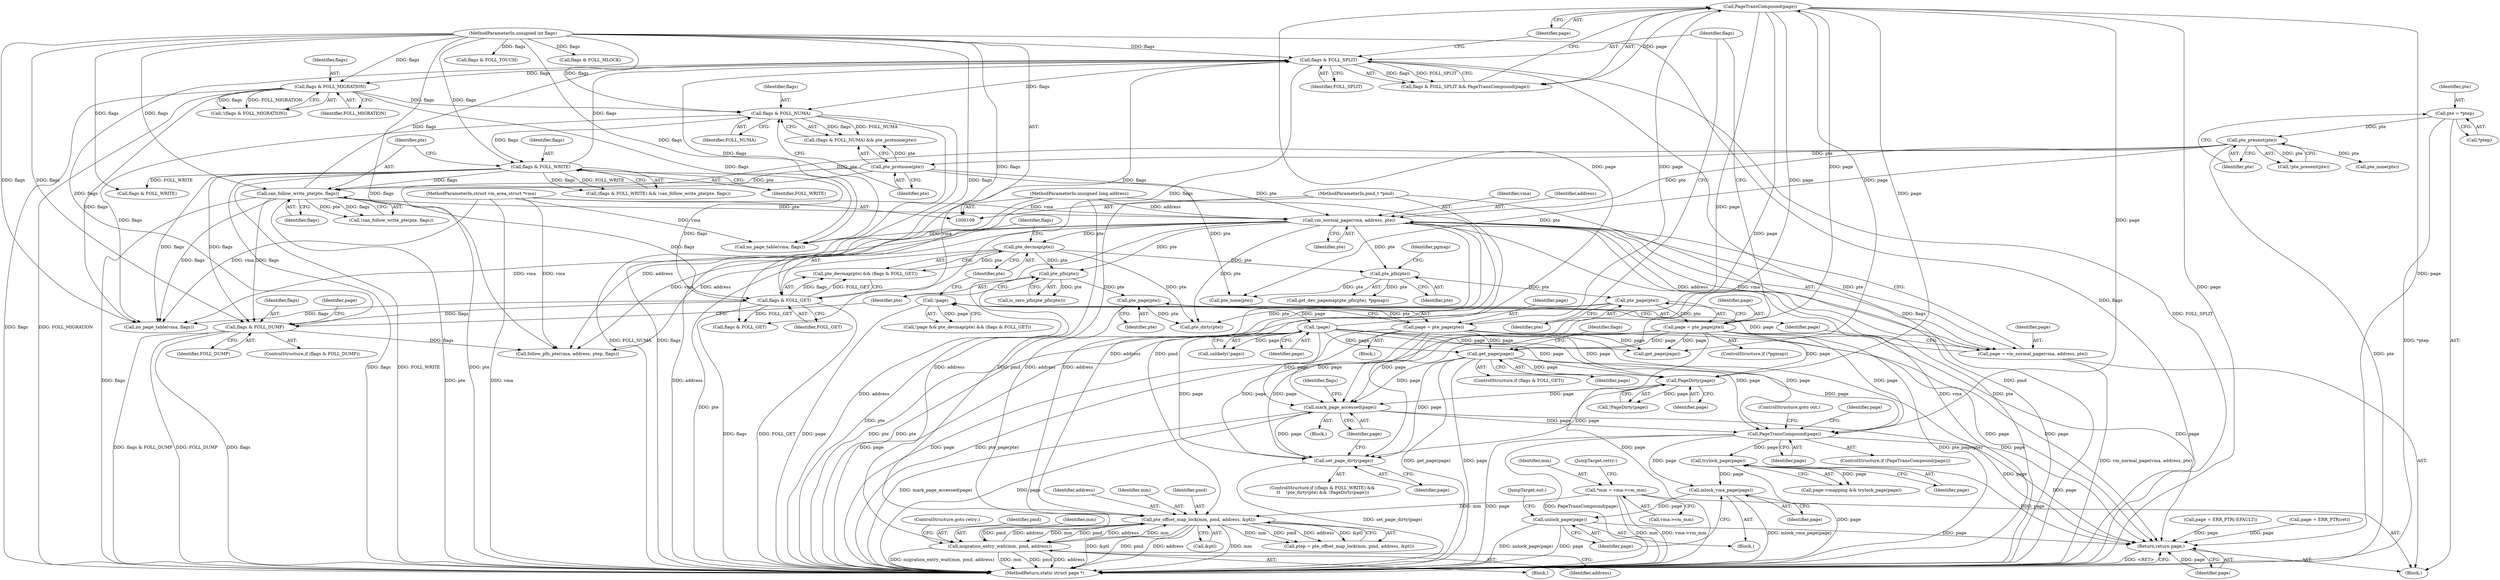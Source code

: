digraph "0_linux_6b3a707736301c2128ca85ce85fb13f60b5e350a_4@API" {
"1000360" [label="(Call,mlock_vma_page(page))"];
"1000348" [label="(Call,PageTransCompound(page))"];
"1000284" [label="(Call,PageTransCompound(page))"];
"1000232" [label="(Call,page = pte_page(pte))"];
"1000234" [label="(Call,pte_page(pte))"];
"1000225" [label="(Call,pte_pfn(pte))"];
"1000206" [label="(Call,vm_normal_page(vma, address, pte))"];
"1000109" [label="(MethodParameterIn,struct vm_area_struct *vma)"];
"1000137" [label="(Call,pte_offset_map_lock(mm, pmd, address, &ptl))"];
"1000116" [label="(Call,*mm = vma->vm_mm)"];
"1000176" [label="(Call,migration_entry_wait(mm, pmd, address))"];
"1000111" [label="(MethodParameterIn,pmd_t *pmd)"];
"1000110" [label="(MethodParameterIn,unsigned long address)"];
"1000186" [label="(Call,pte_protnone(pte))"];
"1000149" [label="(Call,pte_present(pte))"];
"1000143" [label="(Call,pte = *ptep)"];
"1000195" [label="(Call,can_follow_write_pte(pte, flags))"];
"1000191" [label="(Call,flags & FOLL_WRITE)"];
"1000183" [label="(Call,flags & FOLL_NUMA)"];
"1000281" [label="(Call,flags & FOLL_SPLIT)"];
"1000217" [label="(Call,flags & FOLL_GET)"];
"1000112" [label="(MethodParameterIn,unsigned int flags)"];
"1000245" [label="(Call,flags & FOLL_DUMP)"];
"1000156" [label="(Call,flags & FOLL_MIGRATION)"];
"1000215" [label="(Call,pte_devmap(pte))"];
"1000241" [label="(Call,!page)"];
"1000212" [label="(Call,!page)"];
"1000204" [label="(Call,page = vm_normal_page(vma, address, pte))"];
"1000260" [label="(Call,page = pte_page(pte))"];
"1000262" [label="(Call,pte_page(pte))"];
"1000257" [label="(Call,pte_pfn(pte))"];
"1000313" [label="(Call,get_page(page))"];
"1000334" [label="(Call,mark_page_accessed(page))"];
"1000330" [label="(Call,PageDirty(page))"];
"1000332" [label="(Call,set_page_dirty(page))"];
"1000356" [label="(Call,trylock_page(page))"];
"1000362" [label="(Call,unlock_page(page))"];
"1000368" [label="(Return,return page;)"];
"1000224" [label="(Call,get_dev_pagemap(pte_pfn(pte), *pgmap))"];
"1000204" [label="(Call,page = vm_normal_page(vma, address, pte))"];
"1000283" [label="(Identifier,FOLL_SPLIT)"];
"1000177" [label="(Identifier,mm)"];
"1000241" [label="(Call,!page)"];
"1000226" [label="(Identifier,pte)"];
"1000137" [label="(Call,pte_offset_map_lock(mm, pmd, address, &ptl))"];
"1000118" [label="(Call,vma->vm_mm)"];
"1000257" [label="(Call,pte_pfn(pte))"];
"1000335" [label="(Identifier,page)"];
"1000357" [label="(Identifier,page)"];
"1000187" [label="(Identifier,pte)"];
"1000250" [label="(Identifier,page)"];
"1000369" [label="(Identifier,page)"];
"1000183" [label="(Call,flags & FOLL_NUMA)"];
"1000364" [label="(JumpTarget,out:)"];
"1000213" [label="(Identifier,page)"];
"1000233" [label="(Identifier,page)"];
"1000135" [label="(Call,ptep = pte_offset_map_lock(mm, pmd, address, &ptl))"];
"1000332" [label="(Call,set_page_dirty(page))"];
"1000260" [label="(Call,page = pte_page(pte))"];
"1000139" [label="(Identifier,pmd)"];
"1000362" [label="(Call,unlock_page(page))"];
"1000180" [label="(ControlStructure,goto retry;)"];
"1000109" [label="(MethodParameterIn,struct vm_area_struct *vma)"];
"1000132" [label="(Call,no_page_table(vma, flags))"];
"1000225" [label="(Call,pte_pfn(pte))"];
"1000246" [label="(Identifier,flags)"];
"1000179" [label="(Identifier,address)"];
"1000322" [label="(Call,flags & FOLL_WRITE)"];
"1000316" [label="(Call,flags & FOLL_TOUCH)"];
"1000339" [label="(Identifier,flags)"];
"1000185" [label="(Identifier,FOLL_NUMA)"];
"1000209" [label="(Identifier,pte)"];
"1000361" [label="(Identifier,page)"];
"1000116" [label="(Call,*mm = vma->vm_mm)"];
"1000258" [label="(Identifier,pte)"];
"1000330" [label="(Call,PageDirty(page))"];
"1000194" [label="(Call,!can_follow_write_pte(pte, flags))"];
"1000329" [label="(Call,!PageDirty(page))"];
"1000381" [label="(Call,no_page_table(vma, flags))"];
"1000212" [label="(Call,!page)"];
"1000333" [label="(Identifier,page)"];
"1000191" [label="(Call,flags & FOLL_WRITE)"];
"1000140" [label="(Identifier,address)"];
"1000261" [label="(Identifier,page)"];
"1000327" [label="(Call,pte_dirty(pte))"];
"1000217" [label="(Call,flags & FOLL_GET)"];
"1000138" [label="(Identifier,mm)"];
"1000157" [label="(Identifier,flags)"];
"1000144" [label="(Identifier,pte)"];
"1000229" [label="(ControlStructure,if (*pgmap))"];
"1000259" [label="(Block,)"];
"1000117" [label="(Identifier,mm)"];
"1000376" [label="(Call,pte_none(pte))"];
"1000384" [label="(MethodReturn,static struct page *)"];
"1000235" [label="(Identifier,pte)"];
"1000284" [label="(Call,PageTransCompound(page))"];
"1000245" [label="(Call,flags & FOLL_DUMP)"];
"1000242" [label="(Identifier,page)"];
"1000282" [label="(Identifier,flags)"];
"1000352" [label="(Call,page->mapping && trylock_page(page))"];
"1000148" [label="(Call,!pte_present(pte))"];
"1000228" [label="(Identifier,pgmap)"];
"1000350" [label="(ControlStructure,goto out;)"];
"1000232" [label="(Call,page = pte_page(pte))"];
"1000334" [label="(Call,mark_page_accessed(page))"];
"1000216" [label="(Identifier,pte)"];
"1000151" [label="(Block,)"];
"1000263" [label="(Identifier,pte)"];
"1000143" [label="(Call,pte = *ptep)"];
"1000190" [label="(Call,(flags & FOLL_WRITE) && !can_follow_write_pte(pte, flags))"];
"1000161" [label="(Call,pte_none(pte))"];
"1000114" [label="(Block,)"];
"1000285" [label="(Identifier,page)"];
"1000141" [label="(Call,&ptl)"];
"1000186" [label="(Call,pte_protnone(pte))"];
"1000184" [label="(Identifier,flags)"];
"1000309" [label="(ControlStructure,if (flags & FOLL_GET))"];
"1000195" [label="(Call,can_follow_write_pte(pte, flags))"];
"1000155" [label="(Call,!(flags & FOLL_MIGRATION))"];
"1000314" [label="(Identifier,page)"];
"1000110" [label="(MethodParameterIn,unsigned long address)"];
"1000269" [label="(Call,follow_pfn_pte(vma, address, ptep, flags))"];
"1000240" [label="(Call,unlikely(!page))"];
"1000211" [label="(Call,!page && pte_devmap(pte) && (flags & FOLL_GET))"];
"1000234" [label="(Call,pte_page(pte))"];
"1000197" [label="(Identifier,flags)"];
"1000363" [label="(Identifier,page)"];
"1000244" [label="(ControlStructure,if (flags & FOLL_DUMP))"];
"1000176" [label="(Call,migration_entry_wait(mm, pmd, address))"];
"1000112" [label="(MethodParameterIn,unsigned int flags)"];
"1000158" [label="(Identifier,FOLL_MIGRATION)"];
"1000196" [label="(Identifier,pte)"];
"1000349" [label="(Identifier,page)"];
"1000149" [label="(Call,pte_present(pte))"];
"1000193" [label="(Identifier,FOLL_WRITE)"];
"1000207" [label="(Identifier,vma)"];
"1000347" [label="(ControlStructure,if (PageTransCompound(page)))"];
"1000262" [label="(Call,pte_page(pte))"];
"1000320" [label="(ControlStructure,if ((flags & FOLL_WRITE) &&\n \t\t    !pte_dirty(pte) && !PageDirty(page)))"];
"1000288" [label="(Call,get_page(page))"];
"1000338" [label="(Call,flags & FOLL_MLOCK)"];
"1000192" [label="(Identifier,flags)"];
"1000156" [label="(Call,flags & FOLL_MIGRATION)"];
"1000280" [label="(Call,flags & FOLL_SPLIT && PageTransCompound(page))"];
"1000348" [label="(Call,PageTransCompound(page))"];
"1000150" [label="(Identifier,pte)"];
"1000313" [label="(Call,get_page(page))"];
"1000218" [label="(Identifier,flags)"];
"1000368" [label="(Return,return page;)"];
"1000125" [label="(JumpTarget,retry:)"];
"1000247" [label="(Identifier,FOLL_DUMP)"];
"1000354" [label="(Identifier,page)"];
"1000182" [label="(Call,(flags & FOLL_NUMA) && pte_protnone(pte))"];
"1000256" [label="(Call,is_zero_pfn(pte_pfn(pte)))"];
"1000219" [label="(Identifier,FOLL_GET)"];
"1000145" [label="(Call,*ptep)"];
"1000214" [label="(Call,pte_devmap(pte) && (flags & FOLL_GET))"];
"1000178" [label="(Identifier,pmd)"];
"1000281" [label="(Call,flags & FOLL_SPLIT)"];
"1000205" [label="(Identifier,page)"];
"1000249" [label="(Call,page = ERR_PTR(-EFAULT))"];
"1000356" [label="(Call,trylock_page(page))"];
"1000358" [label="(Block,)"];
"1000111" [label="(MethodParameterIn,pmd_t *pmd)"];
"1000215" [label="(Call,pte_devmap(pte))"];
"1000206" [label="(Call,vm_normal_page(vma, address, pte))"];
"1000319" [label="(Block,)"];
"1000331" [label="(Identifier,page)"];
"1000360" [label="(Call,mlock_vma_page(page))"];
"1000317" [label="(Identifier,flags)"];
"1000208" [label="(Identifier,address)"];
"1000274" [label="(Call,page = ERR_PTR(ret))"];
"1000310" [label="(Call,flags & FOLL_GET)"];
"1000360" -> "1000358"  [label="AST: "];
"1000360" -> "1000361"  [label="CFG: "];
"1000361" -> "1000360"  [label="AST: "];
"1000363" -> "1000360"  [label="CFG: "];
"1000360" -> "1000384"  [label="DDG: mlock_vma_page(page)"];
"1000348" -> "1000360"  [label="DDG: page"];
"1000356" -> "1000360"  [label="DDG: page"];
"1000360" -> "1000362"  [label="DDG: page"];
"1000348" -> "1000347"  [label="AST: "];
"1000348" -> "1000349"  [label="CFG: "];
"1000349" -> "1000348"  [label="AST: "];
"1000350" -> "1000348"  [label="CFG: "];
"1000354" -> "1000348"  [label="CFG: "];
"1000348" -> "1000384"  [label="DDG: page"];
"1000348" -> "1000384"  [label="DDG: PageTransCompound(page)"];
"1000284" -> "1000348"  [label="DDG: page"];
"1000232" -> "1000348"  [label="DDG: page"];
"1000241" -> "1000348"  [label="DDG: page"];
"1000260" -> "1000348"  [label="DDG: page"];
"1000313" -> "1000348"  [label="DDG: page"];
"1000334" -> "1000348"  [label="DDG: page"];
"1000348" -> "1000356"  [label="DDG: page"];
"1000348" -> "1000368"  [label="DDG: page"];
"1000284" -> "1000280"  [label="AST: "];
"1000284" -> "1000285"  [label="CFG: "];
"1000285" -> "1000284"  [label="AST: "];
"1000280" -> "1000284"  [label="CFG: "];
"1000284" -> "1000384"  [label="DDG: page"];
"1000284" -> "1000280"  [label="DDG: page"];
"1000232" -> "1000284"  [label="DDG: page"];
"1000241" -> "1000284"  [label="DDG: page"];
"1000260" -> "1000284"  [label="DDG: page"];
"1000284" -> "1000288"  [label="DDG: page"];
"1000284" -> "1000313"  [label="DDG: page"];
"1000284" -> "1000330"  [label="DDG: page"];
"1000284" -> "1000332"  [label="DDG: page"];
"1000284" -> "1000334"  [label="DDG: page"];
"1000284" -> "1000368"  [label="DDG: page"];
"1000232" -> "1000229"  [label="AST: "];
"1000232" -> "1000234"  [label="CFG: "];
"1000233" -> "1000232"  [label="AST: "];
"1000234" -> "1000232"  [label="AST: "];
"1000282" -> "1000232"  [label="CFG: "];
"1000232" -> "1000384"  [label="DDG: page"];
"1000232" -> "1000384"  [label="DDG: pte_page(pte)"];
"1000234" -> "1000232"  [label="DDG: pte"];
"1000232" -> "1000288"  [label="DDG: page"];
"1000232" -> "1000313"  [label="DDG: page"];
"1000232" -> "1000330"  [label="DDG: page"];
"1000232" -> "1000332"  [label="DDG: page"];
"1000232" -> "1000334"  [label="DDG: page"];
"1000232" -> "1000368"  [label="DDG: page"];
"1000234" -> "1000235"  [label="CFG: "];
"1000235" -> "1000234"  [label="AST: "];
"1000234" -> "1000384"  [label="DDG: pte"];
"1000225" -> "1000234"  [label="DDG: pte"];
"1000234" -> "1000327"  [label="DDG: pte"];
"1000225" -> "1000224"  [label="AST: "];
"1000225" -> "1000226"  [label="CFG: "];
"1000226" -> "1000225"  [label="AST: "];
"1000228" -> "1000225"  [label="CFG: "];
"1000225" -> "1000224"  [label="DDG: pte"];
"1000206" -> "1000225"  [label="DDG: pte"];
"1000215" -> "1000225"  [label="DDG: pte"];
"1000225" -> "1000376"  [label="DDG: pte"];
"1000206" -> "1000204"  [label="AST: "];
"1000206" -> "1000209"  [label="CFG: "];
"1000207" -> "1000206"  [label="AST: "];
"1000208" -> "1000206"  [label="AST: "];
"1000209" -> "1000206"  [label="AST: "];
"1000204" -> "1000206"  [label="CFG: "];
"1000206" -> "1000384"  [label="DDG: pte"];
"1000206" -> "1000384"  [label="DDG: address"];
"1000206" -> "1000384"  [label="DDG: vma"];
"1000206" -> "1000132"  [label="DDG: vma"];
"1000206" -> "1000137"  [label="DDG: address"];
"1000206" -> "1000204"  [label="DDG: vma"];
"1000206" -> "1000204"  [label="DDG: address"];
"1000206" -> "1000204"  [label="DDG: pte"];
"1000109" -> "1000206"  [label="DDG: vma"];
"1000137" -> "1000206"  [label="DDG: address"];
"1000110" -> "1000206"  [label="DDG: address"];
"1000186" -> "1000206"  [label="DDG: pte"];
"1000149" -> "1000206"  [label="DDG: pte"];
"1000195" -> "1000206"  [label="DDG: pte"];
"1000206" -> "1000215"  [label="DDG: pte"];
"1000206" -> "1000257"  [label="DDG: pte"];
"1000206" -> "1000269"  [label="DDG: vma"];
"1000206" -> "1000269"  [label="DDG: address"];
"1000206" -> "1000327"  [label="DDG: pte"];
"1000206" -> "1000381"  [label="DDG: vma"];
"1000109" -> "1000108"  [label="AST: "];
"1000109" -> "1000384"  [label="DDG: vma"];
"1000109" -> "1000132"  [label="DDG: vma"];
"1000109" -> "1000269"  [label="DDG: vma"];
"1000109" -> "1000381"  [label="DDG: vma"];
"1000137" -> "1000135"  [label="AST: "];
"1000137" -> "1000141"  [label="CFG: "];
"1000138" -> "1000137"  [label="AST: "];
"1000139" -> "1000137"  [label="AST: "];
"1000140" -> "1000137"  [label="AST: "];
"1000141" -> "1000137"  [label="AST: "];
"1000135" -> "1000137"  [label="CFG: "];
"1000137" -> "1000384"  [label="DDG: &ptl"];
"1000137" -> "1000384"  [label="DDG: pmd"];
"1000137" -> "1000384"  [label="DDG: address"];
"1000137" -> "1000384"  [label="DDG: mm"];
"1000137" -> "1000135"  [label="DDG: mm"];
"1000137" -> "1000135"  [label="DDG: pmd"];
"1000137" -> "1000135"  [label="DDG: address"];
"1000137" -> "1000135"  [label="DDG: &ptl"];
"1000116" -> "1000137"  [label="DDG: mm"];
"1000176" -> "1000137"  [label="DDG: mm"];
"1000176" -> "1000137"  [label="DDG: pmd"];
"1000176" -> "1000137"  [label="DDG: address"];
"1000111" -> "1000137"  [label="DDG: pmd"];
"1000110" -> "1000137"  [label="DDG: address"];
"1000137" -> "1000176"  [label="DDG: mm"];
"1000137" -> "1000176"  [label="DDG: pmd"];
"1000137" -> "1000176"  [label="DDG: address"];
"1000116" -> "1000114"  [label="AST: "];
"1000116" -> "1000118"  [label="CFG: "];
"1000117" -> "1000116"  [label="AST: "];
"1000118" -> "1000116"  [label="AST: "];
"1000125" -> "1000116"  [label="CFG: "];
"1000116" -> "1000384"  [label="DDG: mm"];
"1000116" -> "1000384"  [label="DDG: vma->vm_mm"];
"1000176" -> "1000151"  [label="AST: "];
"1000176" -> "1000179"  [label="CFG: "];
"1000177" -> "1000176"  [label="AST: "];
"1000178" -> "1000176"  [label="AST: "];
"1000179" -> "1000176"  [label="AST: "];
"1000180" -> "1000176"  [label="CFG: "];
"1000176" -> "1000384"  [label="DDG: pmd"];
"1000176" -> "1000384"  [label="DDG: address"];
"1000176" -> "1000384"  [label="DDG: migration_entry_wait(mm, pmd, address)"];
"1000176" -> "1000384"  [label="DDG: mm"];
"1000111" -> "1000176"  [label="DDG: pmd"];
"1000110" -> "1000176"  [label="DDG: address"];
"1000111" -> "1000108"  [label="AST: "];
"1000111" -> "1000384"  [label="DDG: pmd"];
"1000110" -> "1000108"  [label="AST: "];
"1000110" -> "1000384"  [label="DDG: address"];
"1000110" -> "1000269"  [label="DDG: address"];
"1000186" -> "1000182"  [label="AST: "];
"1000186" -> "1000187"  [label="CFG: "];
"1000187" -> "1000186"  [label="AST: "];
"1000182" -> "1000186"  [label="CFG: "];
"1000186" -> "1000384"  [label="DDG: pte"];
"1000186" -> "1000182"  [label="DDG: pte"];
"1000149" -> "1000186"  [label="DDG: pte"];
"1000186" -> "1000195"  [label="DDG: pte"];
"1000186" -> "1000376"  [label="DDG: pte"];
"1000149" -> "1000148"  [label="AST: "];
"1000149" -> "1000150"  [label="CFG: "];
"1000150" -> "1000149"  [label="AST: "];
"1000148" -> "1000149"  [label="CFG: "];
"1000149" -> "1000384"  [label="DDG: pte"];
"1000149" -> "1000148"  [label="DDG: pte"];
"1000143" -> "1000149"  [label="DDG: pte"];
"1000149" -> "1000161"  [label="DDG: pte"];
"1000149" -> "1000195"  [label="DDG: pte"];
"1000149" -> "1000376"  [label="DDG: pte"];
"1000143" -> "1000114"  [label="AST: "];
"1000143" -> "1000145"  [label="CFG: "];
"1000144" -> "1000143"  [label="AST: "];
"1000145" -> "1000143"  [label="AST: "];
"1000150" -> "1000143"  [label="CFG: "];
"1000143" -> "1000384"  [label="DDG: *ptep"];
"1000195" -> "1000194"  [label="AST: "];
"1000195" -> "1000197"  [label="CFG: "];
"1000196" -> "1000195"  [label="AST: "];
"1000197" -> "1000195"  [label="AST: "];
"1000194" -> "1000195"  [label="CFG: "];
"1000195" -> "1000384"  [label="DDG: flags"];
"1000195" -> "1000384"  [label="DDG: pte"];
"1000195" -> "1000194"  [label="DDG: pte"];
"1000195" -> "1000194"  [label="DDG: flags"];
"1000191" -> "1000195"  [label="DDG: flags"];
"1000112" -> "1000195"  [label="DDG: flags"];
"1000195" -> "1000217"  [label="DDG: flags"];
"1000195" -> "1000245"  [label="DDG: flags"];
"1000195" -> "1000281"  [label="DDG: flags"];
"1000195" -> "1000381"  [label="DDG: flags"];
"1000191" -> "1000190"  [label="AST: "];
"1000191" -> "1000193"  [label="CFG: "];
"1000192" -> "1000191"  [label="AST: "];
"1000193" -> "1000191"  [label="AST: "];
"1000196" -> "1000191"  [label="CFG: "];
"1000190" -> "1000191"  [label="CFG: "];
"1000191" -> "1000384"  [label="DDG: FOLL_WRITE"];
"1000191" -> "1000384"  [label="DDG: flags"];
"1000191" -> "1000190"  [label="DDG: flags"];
"1000191" -> "1000190"  [label="DDG: FOLL_WRITE"];
"1000183" -> "1000191"  [label="DDG: flags"];
"1000112" -> "1000191"  [label="DDG: flags"];
"1000191" -> "1000217"  [label="DDG: flags"];
"1000191" -> "1000245"  [label="DDG: flags"];
"1000191" -> "1000281"  [label="DDG: flags"];
"1000191" -> "1000322"  [label="DDG: FOLL_WRITE"];
"1000191" -> "1000381"  [label="DDG: flags"];
"1000183" -> "1000182"  [label="AST: "];
"1000183" -> "1000185"  [label="CFG: "];
"1000184" -> "1000183"  [label="AST: "];
"1000185" -> "1000183"  [label="AST: "];
"1000187" -> "1000183"  [label="CFG: "];
"1000182" -> "1000183"  [label="CFG: "];
"1000183" -> "1000384"  [label="DDG: FOLL_NUMA"];
"1000183" -> "1000384"  [label="DDG: flags"];
"1000183" -> "1000182"  [label="DDG: flags"];
"1000183" -> "1000182"  [label="DDG: FOLL_NUMA"];
"1000281" -> "1000183"  [label="DDG: flags"];
"1000156" -> "1000183"  [label="DDG: flags"];
"1000112" -> "1000183"  [label="DDG: flags"];
"1000183" -> "1000381"  [label="DDG: flags"];
"1000281" -> "1000280"  [label="AST: "];
"1000281" -> "1000283"  [label="CFG: "];
"1000282" -> "1000281"  [label="AST: "];
"1000283" -> "1000281"  [label="AST: "];
"1000285" -> "1000281"  [label="CFG: "];
"1000280" -> "1000281"  [label="CFG: "];
"1000281" -> "1000384"  [label="DDG: flags"];
"1000281" -> "1000384"  [label="DDG: FOLL_SPLIT"];
"1000281" -> "1000132"  [label="DDG: flags"];
"1000281" -> "1000156"  [label="DDG: flags"];
"1000281" -> "1000280"  [label="DDG: flags"];
"1000281" -> "1000280"  [label="DDG: FOLL_SPLIT"];
"1000217" -> "1000281"  [label="DDG: flags"];
"1000245" -> "1000281"  [label="DDG: flags"];
"1000112" -> "1000281"  [label="DDG: flags"];
"1000281" -> "1000310"  [label="DDG: flags"];
"1000217" -> "1000214"  [label="AST: "];
"1000217" -> "1000219"  [label="CFG: "];
"1000218" -> "1000217"  [label="AST: "];
"1000219" -> "1000217"  [label="AST: "];
"1000214" -> "1000217"  [label="CFG: "];
"1000217" -> "1000384"  [label="DDG: FOLL_GET"];
"1000217" -> "1000384"  [label="DDG: flags"];
"1000217" -> "1000214"  [label="DDG: flags"];
"1000217" -> "1000214"  [label="DDG: FOLL_GET"];
"1000112" -> "1000217"  [label="DDG: flags"];
"1000217" -> "1000245"  [label="DDG: flags"];
"1000217" -> "1000310"  [label="DDG: FOLL_GET"];
"1000217" -> "1000381"  [label="DDG: flags"];
"1000112" -> "1000108"  [label="AST: "];
"1000112" -> "1000384"  [label="DDG: flags"];
"1000112" -> "1000132"  [label="DDG: flags"];
"1000112" -> "1000156"  [label="DDG: flags"];
"1000112" -> "1000245"  [label="DDG: flags"];
"1000112" -> "1000269"  [label="DDG: flags"];
"1000112" -> "1000310"  [label="DDG: flags"];
"1000112" -> "1000316"  [label="DDG: flags"];
"1000112" -> "1000322"  [label="DDG: flags"];
"1000112" -> "1000338"  [label="DDG: flags"];
"1000112" -> "1000381"  [label="DDG: flags"];
"1000245" -> "1000244"  [label="AST: "];
"1000245" -> "1000247"  [label="CFG: "];
"1000246" -> "1000245"  [label="AST: "];
"1000247" -> "1000245"  [label="AST: "];
"1000250" -> "1000245"  [label="CFG: "];
"1000258" -> "1000245"  [label="CFG: "];
"1000245" -> "1000384"  [label="DDG: flags & FOLL_DUMP"];
"1000245" -> "1000384"  [label="DDG: flags"];
"1000245" -> "1000384"  [label="DDG: FOLL_DUMP"];
"1000245" -> "1000269"  [label="DDG: flags"];
"1000156" -> "1000155"  [label="AST: "];
"1000156" -> "1000158"  [label="CFG: "];
"1000157" -> "1000156"  [label="AST: "];
"1000158" -> "1000156"  [label="AST: "];
"1000155" -> "1000156"  [label="CFG: "];
"1000156" -> "1000384"  [label="DDG: flags"];
"1000156" -> "1000384"  [label="DDG: FOLL_MIGRATION"];
"1000156" -> "1000132"  [label="DDG: flags"];
"1000156" -> "1000155"  [label="DDG: flags"];
"1000156" -> "1000155"  [label="DDG: FOLL_MIGRATION"];
"1000156" -> "1000381"  [label="DDG: flags"];
"1000215" -> "1000214"  [label="AST: "];
"1000215" -> "1000216"  [label="CFG: "];
"1000216" -> "1000215"  [label="AST: "];
"1000218" -> "1000215"  [label="CFG: "];
"1000214" -> "1000215"  [label="CFG: "];
"1000215" -> "1000384"  [label="DDG: pte"];
"1000215" -> "1000214"  [label="DDG: pte"];
"1000215" -> "1000257"  [label="DDG: pte"];
"1000215" -> "1000327"  [label="DDG: pte"];
"1000241" -> "1000240"  [label="AST: "];
"1000241" -> "1000242"  [label="CFG: "];
"1000242" -> "1000241"  [label="AST: "];
"1000240" -> "1000241"  [label="CFG: "];
"1000241" -> "1000384"  [label="DDG: page"];
"1000241" -> "1000240"  [label="DDG: page"];
"1000212" -> "1000241"  [label="DDG: page"];
"1000241" -> "1000288"  [label="DDG: page"];
"1000241" -> "1000313"  [label="DDG: page"];
"1000241" -> "1000330"  [label="DDG: page"];
"1000241" -> "1000332"  [label="DDG: page"];
"1000241" -> "1000334"  [label="DDG: page"];
"1000241" -> "1000368"  [label="DDG: page"];
"1000212" -> "1000211"  [label="AST: "];
"1000212" -> "1000213"  [label="CFG: "];
"1000213" -> "1000212"  [label="AST: "];
"1000216" -> "1000212"  [label="CFG: "];
"1000211" -> "1000212"  [label="CFG: "];
"1000212" -> "1000384"  [label="DDG: page"];
"1000212" -> "1000211"  [label="DDG: page"];
"1000204" -> "1000212"  [label="DDG: page"];
"1000204" -> "1000114"  [label="AST: "];
"1000205" -> "1000204"  [label="AST: "];
"1000213" -> "1000204"  [label="CFG: "];
"1000204" -> "1000384"  [label="DDG: vm_normal_page(vma, address, pte)"];
"1000260" -> "1000259"  [label="AST: "];
"1000260" -> "1000262"  [label="CFG: "];
"1000261" -> "1000260"  [label="AST: "];
"1000262" -> "1000260"  [label="AST: "];
"1000282" -> "1000260"  [label="CFG: "];
"1000260" -> "1000384"  [label="DDG: pte_page(pte)"];
"1000260" -> "1000384"  [label="DDG: page"];
"1000262" -> "1000260"  [label="DDG: pte"];
"1000260" -> "1000288"  [label="DDG: page"];
"1000260" -> "1000313"  [label="DDG: page"];
"1000260" -> "1000330"  [label="DDG: page"];
"1000260" -> "1000332"  [label="DDG: page"];
"1000260" -> "1000334"  [label="DDG: page"];
"1000260" -> "1000368"  [label="DDG: page"];
"1000262" -> "1000263"  [label="CFG: "];
"1000263" -> "1000262"  [label="AST: "];
"1000262" -> "1000384"  [label="DDG: pte"];
"1000257" -> "1000262"  [label="DDG: pte"];
"1000262" -> "1000327"  [label="DDG: pte"];
"1000257" -> "1000256"  [label="AST: "];
"1000257" -> "1000258"  [label="CFG: "];
"1000258" -> "1000257"  [label="AST: "];
"1000256" -> "1000257"  [label="CFG: "];
"1000257" -> "1000384"  [label="DDG: pte"];
"1000257" -> "1000256"  [label="DDG: pte"];
"1000313" -> "1000309"  [label="AST: "];
"1000313" -> "1000314"  [label="CFG: "];
"1000314" -> "1000313"  [label="AST: "];
"1000317" -> "1000313"  [label="CFG: "];
"1000313" -> "1000384"  [label="DDG: get_page(page)"];
"1000313" -> "1000384"  [label="DDG: page"];
"1000313" -> "1000330"  [label="DDG: page"];
"1000313" -> "1000332"  [label="DDG: page"];
"1000313" -> "1000334"  [label="DDG: page"];
"1000313" -> "1000368"  [label="DDG: page"];
"1000334" -> "1000319"  [label="AST: "];
"1000334" -> "1000335"  [label="CFG: "];
"1000335" -> "1000334"  [label="AST: "];
"1000339" -> "1000334"  [label="CFG: "];
"1000334" -> "1000384"  [label="DDG: mark_page_accessed(page)"];
"1000334" -> "1000384"  [label="DDG: page"];
"1000330" -> "1000334"  [label="DDG: page"];
"1000332" -> "1000334"  [label="DDG: page"];
"1000334" -> "1000368"  [label="DDG: page"];
"1000330" -> "1000329"  [label="AST: "];
"1000330" -> "1000331"  [label="CFG: "];
"1000331" -> "1000330"  [label="AST: "];
"1000329" -> "1000330"  [label="CFG: "];
"1000330" -> "1000329"  [label="DDG: page"];
"1000330" -> "1000332"  [label="DDG: page"];
"1000332" -> "1000320"  [label="AST: "];
"1000332" -> "1000333"  [label="CFG: "];
"1000333" -> "1000332"  [label="AST: "];
"1000335" -> "1000332"  [label="CFG: "];
"1000332" -> "1000384"  [label="DDG: set_page_dirty(page)"];
"1000356" -> "1000352"  [label="AST: "];
"1000356" -> "1000357"  [label="CFG: "];
"1000357" -> "1000356"  [label="AST: "];
"1000352" -> "1000356"  [label="CFG: "];
"1000356" -> "1000384"  [label="DDG: page"];
"1000356" -> "1000352"  [label="DDG: page"];
"1000356" -> "1000368"  [label="DDG: page"];
"1000362" -> "1000358"  [label="AST: "];
"1000362" -> "1000363"  [label="CFG: "];
"1000363" -> "1000362"  [label="AST: "];
"1000364" -> "1000362"  [label="CFG: "];
"1000362" -> "1000384"  [label="DDG: unlock_page(page)"];
"1000362" -> "1000384"  [label="DDG: page"];
"1000362" -> "1000368"  [label="DDG: page"];
"1000368" -> "1000114"  [label="AST: "];
"1000368" -> "1000369"  [label="CFG: "];
"1000369" -> "1000368"  [label="AST: "];
"1000384" -> "1000368"  [label="CFG: "];
"1000368" -> "1000384"  [label="DDG: <RET>"];
"1000369" -> "1000368"  [label="DDG: page"];
"1000274" -> "1000368"  [label="DDG: page"];
"1000249" -> "1000368"  [label="DDG: page"];
}
